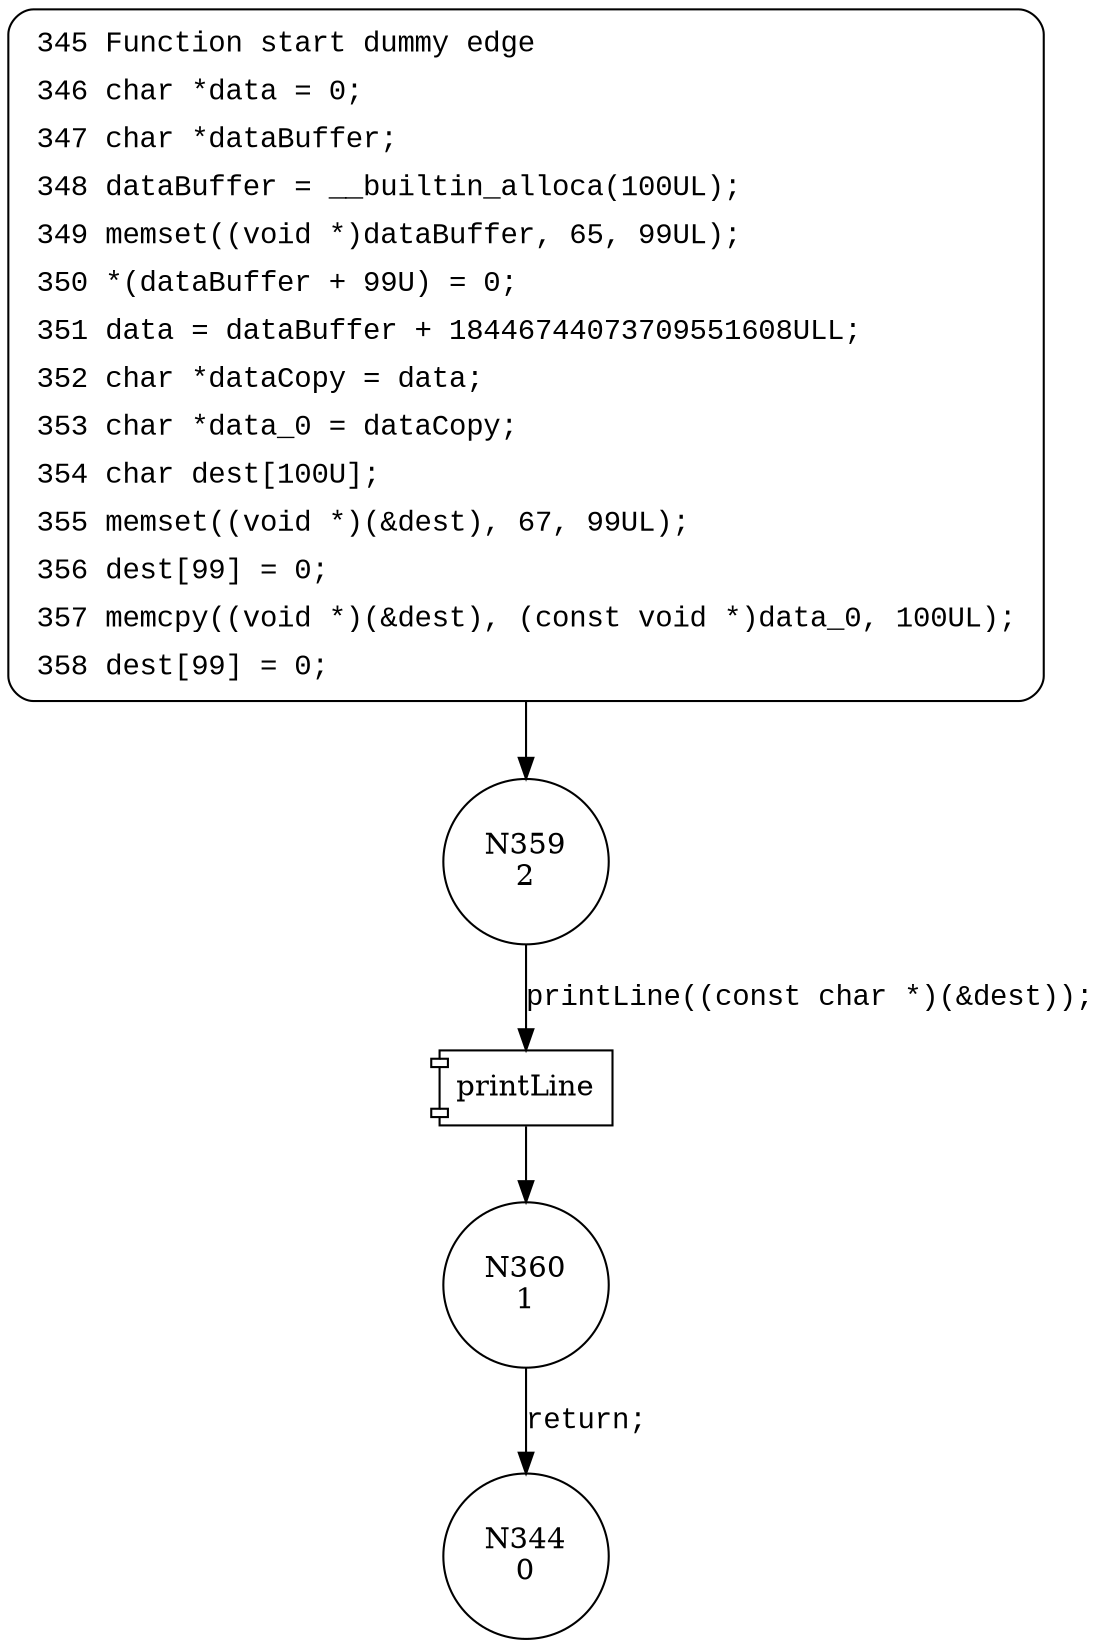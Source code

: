 digraph CWE127_Buffer_Underread__char_alloca_memcpy_31_bad {
359 [shape="circle" label="N359\n2"]
360 [shape="circle" label="N360\n1"]
344 [shape="circle" label="N344\n0"]
345 [style="filled,bold" penwidth="1" fillcolor="white" fontname="Courier New" shape="Mrecord" label=<<table border="0" cellborder="0" cellpadding="3" bgcolor="white"><tr><td align="right">345</td><td align="left">Function start dummy edge</td></tr><tr><td align="right">346</td><td align="left">char *data = 0;</td></tr><tr><td align="right">347</td><td align="left">char *dataBuffer;</td></tr><tr><td align="right">348</td><td align="left">dataBuffer = __builtin_alloca(100UL);</td></tr><tr><td align="right">349</td><td align="left">memset((void *)dataBuffer, 65, 99UL);</td></tr><tr><td align="right">350</td><td align="left">*(dataBuffer + 99U) = 0;</td></tr><tr><td align="right">351</td><td align="left">data = dataBuffer + 18446744073709551608ULL;</td></tr><tr><td align="right">352</td><td align="left">char *dataCopy = data;</td></tr><tr><td align="right">353</td><td align="left">char *data_0 = dataCopy;</td></tr><tr><td align="right">354</td><td align="left">char dest[100U];</td></tr><tr><td align="right">355</td><td align="left">memset((void *)(&amp;dest), 67, 99UL);</td></tr><tr><td align="right">356</td><td align="left">dest[99] = 0;</td></tr><tr><td align="right">357</td><td align="left">memcpy((void *)(&amp;dest), (const void *)data_0, 100UL);</td></tr><tr><td align="right">358</td><td align="left">dest[99] = 0;</td></tr></table>>]
345 -> 359[label=""]
100025 [shape="component" label="printLine"]
359 -> 100025 [label="printLine((const char *)(&dest));" fontname="Courier New"]
100025 -> 360 [label="" fontname="Courier New"]
360 -> 344 [label="return;" fontname="Courier New"]
}